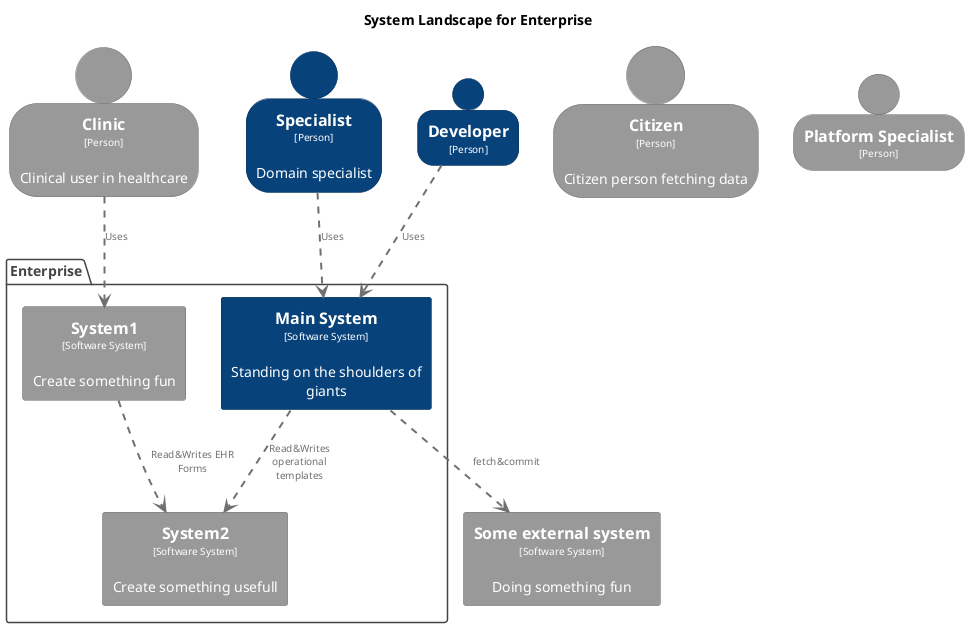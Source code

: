 @startuml
set separator none
title System Landscape for Enterprise

top to bottom direction

skinparam {
  shadowing false
  arrowFontSize 10
  defaultTextAlignment center
  wrapWidth 200
  maxMessageSize 100
}

hide stereotype

skinparam person<<Citizen>> {
  BackgroundColor #999999
  FontColor #ffffff
  BorderColor #6b6b6b
}
skinparam person<<Clinic>> {
  BackgroundColor #999999
  FontColor #ffffff
  BorderColor #6b6b6b
}
skinparam person<<Developer>> {
  BackgroundColor #08427b
  FontColor #ffffff
  BorderColor #052e56
}
skinparam rectangle<<MainSystem>> {
  BackgroundColor #08427b
  FontColor #ffffff
  BorderColor #052e56
}
skinparam person<<PlatformSpecialist>> {
  BackgroundColor #999999
  FontColor #ffffff
  BorderColor #6b6b6b
}
skinparam rectangle<<Someexternalsystem>> {
  BackgroundColor #999999
  FontColor #ffffff
  BorderColor #6b6b6b
}
skinparam person<<Specialist>> {
  BackgroundColor #08427b
  FontColor #ffffff
  BorderColor #052e56
}
skinparam rectangle<<System1>> {
  BackgroundColor #999999
  FontColor #ffffff
  BorderColor #6b6b6b
}
skinparam rectangle<<System2>> {
  BackgroundColor #999999
  FontColor #ffffff
  BorderColor #6b6b6b
}

package "Enterprise" <<enterprise>> {
  skinparam PackageBorderColor<<enterprise>> #444444
  skinparam PackageFontColor<<enterprise>> #444444

  rectangle "==System1\n<size:10>[Software System]</size>\n\nCreate something fun" <<System1>> as System1
  rectangle "==System2\n<size:10>[Software System]</size>\n\nCreate something usefull" <<System2>> as System2
  rectangle "==Main System\n<size:10>[Software System]</size>\n\nStanding on the shoulders of giants" <<MainSystem>> as MainSystem
}

person "==Clinic\n<size:10>[Person]</size>\n\nClinical user in healthcare" <<Clinic>> as Clinic
person "==Citizen\n<size:10>[Person]</size>\n\nCitizen person fetching data" <<Citizen>> as Citizen
person "==Specialist\n<size:10>[Person]</size>\n\nDomain specialist" <<Specialist>> as Specialist
person "==Developer\n<size:10>[Person]</size>" <<Developer>> as Developer
person "==Platform Specialist\n<size:10>[Person]</size>" <<PlatformSpecialist>> as PlatformSpecialist
rectangle "==Some external system\n<size:10>[Software System]</size>\n\nDoing something fun" <<Someexternalsystem>> as Someexternalsystem

MainSystem .[#707070,thickness=2].> System2 : "<color:#707070>Read&Writes operational templates"
System1 .[#707070,thickness=2].> System2 : "<color:#707070>Read&Writes EHR Forms"
MainSystem .[#707070,thickness=2].> Someexternalsystem : "<color:#707070>fetch&commit"
Specialist .[#707070,thickness=2].> MainSystem : "<color:#707070>Uses"
Developer .[#707070,thickness=2].> MainSystem : "<color:#707070>Uses"
Clinic .[#707070,thickness=2].> System1 : "<color:#707070>Uses"
@enduml